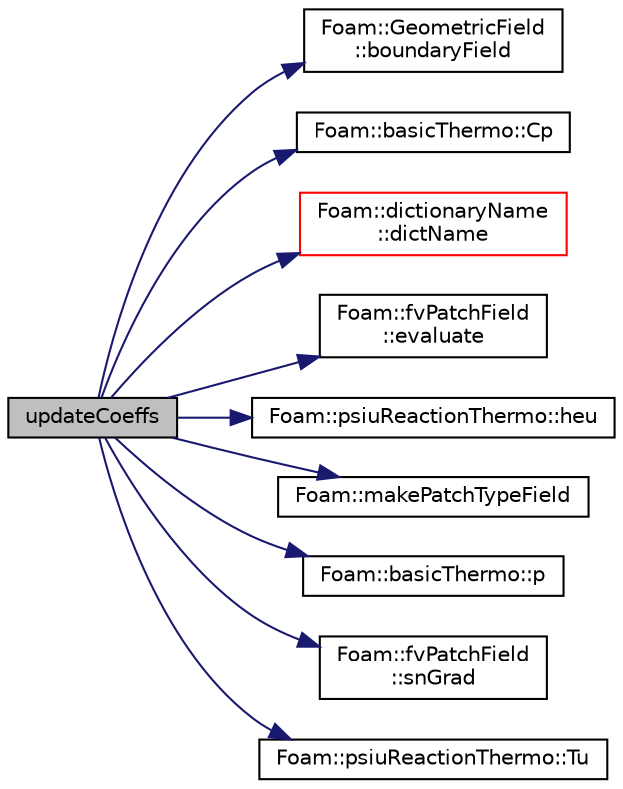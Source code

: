 digraph "updateCoeffs"
{
  bgcolor="transparent";
  edge [fontname="Helvetica",fontsize="10",labelfontname="Helvetica",labelfontsize="10"];
  node [fontname="Helvetica",fontsize="10",shape=record];
  rankdir="LR";
  Node1 [label="updateCoeffs",height=0.2,width=0.4,color="black", fillcolor="grey75", style="filled", fontcolor="black"];
  Node1 -> Node2 [color="midnightblue",fontsize="10",style="solid",fontname="Helvetica"];
  Node2 [label="Foam::GeometricField\l::boundaryField",height=0.2,width=0.4,color="black",URL="$a00937.html#a6987ef31fb532d0fc43c84eca14fe558",tooltip="Return const-reference to the boundary field. "];
  Node1 -> Node3 [color="midnightblue",fontsize="10",style="solid",fontname="Helvetica"];
  Node3 [label="Foam::basicThermo::Cp",height=0.2,width=0.4,color="black",URL="$a00120.html#a42085a867e9381e3b467a940a9a12d9f",tooltip="Heat capacity at constant pressure [J/kg/K]. "];
  Node1 -> Node4 [color="midnightblue",fontsize="10",style="solid",fontname="Helvetica"];
  Node4 [label="Foam::dictionaryName\l::dictName",height=0.2,width=0.4,color="red",URL="$a00533.html#a0c0f7c5d75947353dc8dc6cbe4df98ea",tooltip="Return the local dictionary name (final part of scoped name) "];
  Node1 -> Node5 [color="midnightblue",fontsize="10",style="solid",fontname="Helvetica"];
  Node5 [label="Foam::fvPatchField\l::evaluate",height=0.2,width=0.4,color="black",URL="$a00903.html#a3b59c070ab0408e3bbb21927540159f4",tooltip="Evaluate the patch field, sets Updated to false. "];
  Node1 -> Node6 [color="midnightblue",fontsize="10",style="solid",fontname="Helvetica"];
  Node6 [label="Foam::psiuReactionThermo::heu",height=0.2,width=0.4,color="black",URL="$a02065.html#a31b3705d0c700f594439e89b871acdf3",tooltip="Unburnt gas enthalpy [J/kg]. "];
  Node1 -> Node7 [color="midnightblue",fontsize="10",style="solid",fontname="Helvetica"];
  Node7 [label="Foam::makePatchTypeField",height=0.2,width=0.4,color="black",URL="$a10909.html#a44a8c9a8ab08f6bf1f84bf3dab3f82a2"];
  Node1 -> Node8 [color="midnightblue",fontsize="10",style="solid",fontname="Helvetica"];
  Node8 [label="Foam::basicThermo::p",height=0.2,width=0.4,color="black",URL="$a00120.html#a559539638a23431ca4b538c03b46e746",tooltip="Pressure [Pa]. "];
  Node1 -> Node9 [color="midnightblue",fontsize="10",style="solid",fontname="Helvetica"];
  Node9 [label="Foam::fvPatchField\l::snGrad",height=0.2,width=0.4,color="black",URL="$a00903.html#aee44c456744b9ed5f206a9027bb93f8a",tooltip="Return patch-normal gradient. "];
  Node1 -> Node10 [color="midnightblue",fontsize="10",style="solid",fontname="Helvetica"];
  Node10 [label="Foam::psiuReactionThermo::Tu",height=0.2,width=0.4,color="black",URL="$a02065.html#a60958b969dabd7af2f9e81002a3f7a4b",tooltip="Unburnt gas temperature [K]. "];
}
